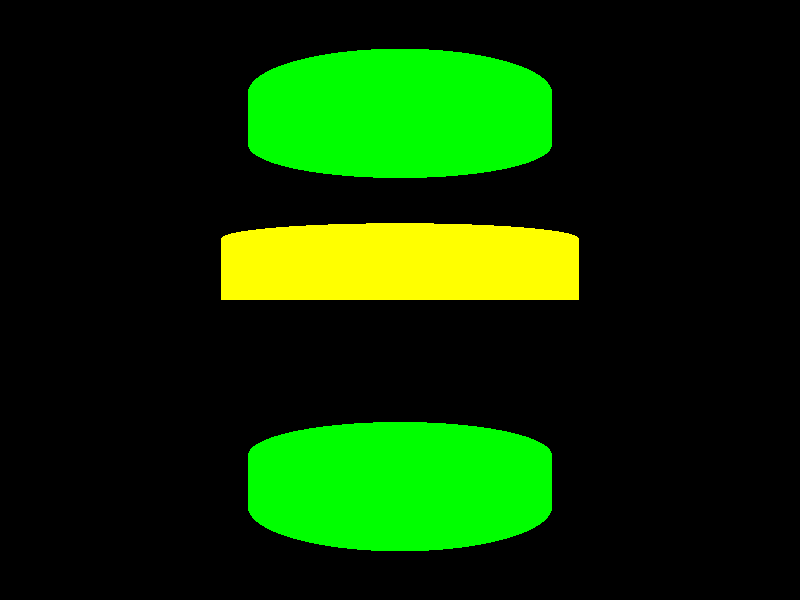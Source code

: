#include "colors.inc"
#include "woods.inc"

camera {
    location <0, 0, 0>
    look_at <10, 0, 0>
    up <0, 1, 0>
    angle 60
}

light_source {
    <-4, 6, 9>,
    rgb <1, 1, 1>
}


cylinder {
    <12, 0, 0>, <12, 1, 0>, 3
    pigment {rgb <1, 1, 0>}
}

cylinder {
    <14, 3, 0>, <14, 4, 0>, 3
    pigment {rgb <0, 1, 0>}
}

cylinder {
    <14, -3, 0>, <14, -4, 0>, 3
    pigment {rgb <0, 1, 0>}
}